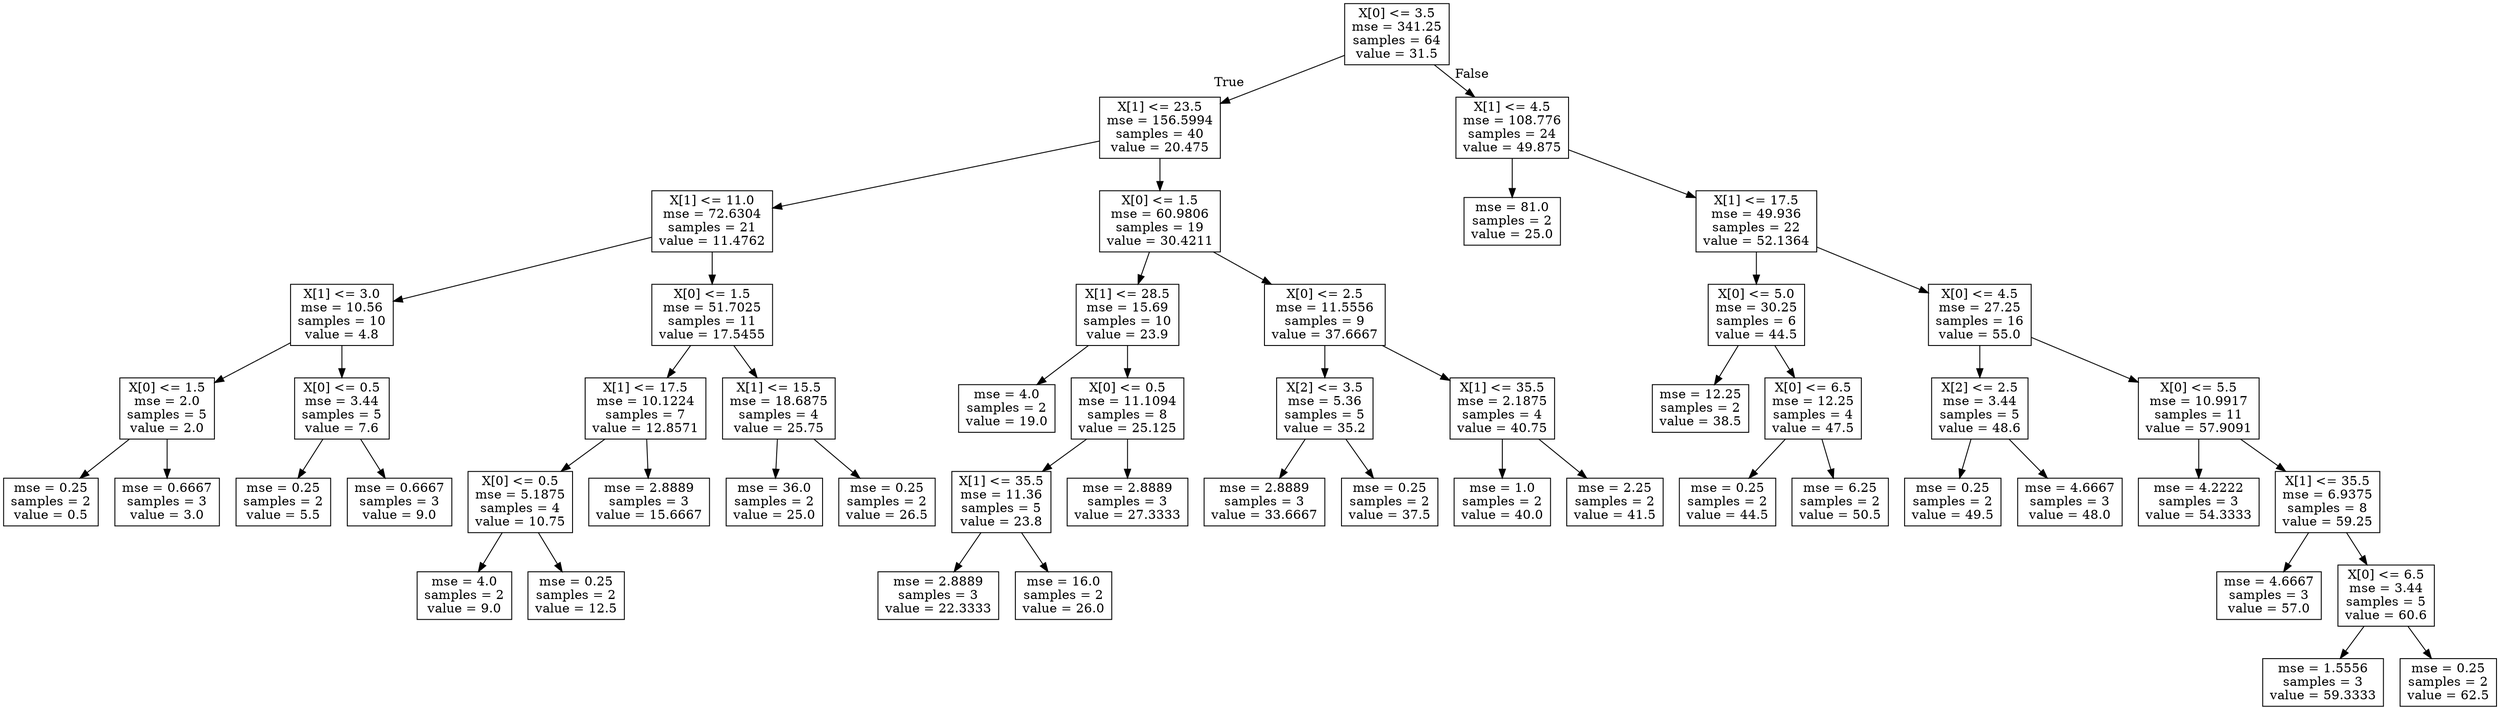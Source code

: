 digraph Tree {
node [shape=box] ;
0 [label="X[0] <= 3.5\nmse = 341.25\nsamples = 64\nvalue = 31.5"] ;
1 [label="X[1] <= 23.5\nmse = 156.5994\nsamples = 40\nvalue = 20.475"] ;
0 -> 1 [labeldistance=2.5, labelangle=45, headlabel="True"] ;
2 [label="X[1] <= 11.0\nmse = 72.6304\nsamples = 21\nvalue = 11.4762"] ;
1 -> 2 ;
3 [label="X[1] <= 3.0\nmse = 10.56\nsamples = 10\nvalue = 4.8"] ;
2 -> 3 ;
4 [label="X[0] <= 1.5\nmse = 2.0\nsamples = 5\nvalue = 2.0"] ;
3 -> 4 ;
5 [label="mse = 0.25\nsamples = 2\nvalue = 0.5"] ;
4 -> 5 ;
6 [label="mse = 0.6667\nsamples = 3\nvalue = 3.0"] ;
4 -> 6 ;
7 [label="X[0] <= 0.5\nmse = 3.44\nsamples = 5\nvalue = 7.6"] ;
3 -> 7 ;
8 [label="mse = 0.25\nsamples = 2\nvalue = 5.5"] ;
7 -> 8 ;
9 [label="mse = 0.6667\nsamples = 3\nvalue = 9.0"] ;
7 -> 9 ;
10 [label="X[0] <= 1.5\nmse = 51.7025\nsamples = 11\nvalue = 17.5455"] ;
2 -> 10 ;
11 [label="X[1] <= 17.5\nmse = 10.1224\nsamples = 7\nvalue = 12.8571"] ;
10 -> 11 ;
12 [label="X[0] <= 0.5\nmse = 5.1875\nsamples = 4\nvalue = 10.75"] ;
11 -> 12 ;
13 [label="mse = 4.0\nsamples = 2\nvalue = 9.0"] ;
12 -> 13 ;
14 [label="mse = 0.25\nsamples = 2\nvalue = 12.5"] ;
12 -> 14 ;
15 [label="mse = 2.8889\nsamples = 3\nvalue = 15.6667"] ;
11 -> 15 ;
16 [label="X[1] <= 15.5\nmse = 18.6875\nsamples = 4\nvalue = 25.75"] ;
10 -> 16 ;
17 [label="mse = 36.0\nsamples = 2\nvalue = 25.0"] ;
16 -> 17 ;
18 [label="mse = 0.25\nsamples = 2\nvalue = 26.5"] ;
16 -> 18 ;
19 [label="X[0] <= 1.5\nmse = 60.9806\nsamples = 19\nvalue = 30.4211"] ;
1 -> 19 ;
20 [label="X[1] <= 28.5\nmse = 15.69\nsamples = 10\nvalue = 23.9"] ;
19 -> 20 ;
21 [label="mse = 4.0\nsamples = 2\nvalue = 19.0"] ;
20 -> 21 ;
22 [label="X[0] <= 0.5\nmse = 11.1094\nsamples = 8\nvalue = 25.125"] ;
20 -> 22 ;
23 [label="X[1] <= 35.5\nmse = 11.36\nsamples = 5\nvalue = 23.8"] ;
22 -> 23 ;
24 [label="mse = 2.8889\nsamples = 3\nvalue = 22.3333"] ;
23 -> 24 ;
25 [label="mse = 16.0\nsamples = 2\nvalue = 26.0"] ;
23 -> 25 ;
26 [label="mse = 2.8889\nsamples = 3\nvalue = 27.3333"] ;
22 -> 26 ;
27 [label="X[0] <= 2.5\nmse = 11.5556\nsamples = 9\nvalue = 37.6667"] ;
19 -> 27 ;
28 [label="X[2] <= 3.5\nmse = 5.36\nsamples = 5\nvalue = 35.2"] ;
27 -> 28 ;
29 [label="mse = 2.8889\nsamples = 3\nvalue = 33.6667"] ;
28 -> 29 ;
30 [label="mse = 0.25\nsamples = 2\nvalue = 37.5"] ;
28 -> 30 ;
31 [label="X[1] <= 35.5\nmse = 2.1875\nsamples = 4\nvalue = 40.75"] ;
27 -> 31 ;
32 [label="mse = 1.0\nsamples = 2\nvalue = 40.0"] ;
31 -> 32 ;
33 [label="mse = 2.25\nsamples = 2\nvalue = 41.5"] ;
31 -> 33 ;
34 [label="X[1] <= 4.5\nmse = 108.776\nsamples = 24\nvalue = 49.875"] ;
0 -> 34 [labeldistance=2.5, labelangle=-45, headlabel="False"] ;
35 [label="mse = 81.0\nsamples = 2\nvalue = 25.0"] ;
34 -> 35 ;
36 [label="X[1] <= 17.5\nmse = 49.936\nsamples = 22\nvalue = 52.1364"] ;
34 -> 36 ;
37 [label="X[0] <= 5.0\nmse = 30.25\nsamples = 6\nvalue = 44.5"] ;
36 -> 37 ;
38 [label="mse = 12.25\nsamples = 2\nvalue = 38.5"] ;
37 -> 38 ;
39 [label="X[0] <= 6.5\nmse = 12.25\nsamples = 4\nvalue = 47.5"] ;
37 -> 39 ;
40 [label="mse = 0.25\nsamples = 2\nvalue = 44.5"] ;
39 -> 40 ;
41 [label="mse = 6.25\nsamples = 2\nvalue = 50.5"] ;
39 -> 41 ;
42 [label="X[0] <= 4.5\nmse = 27.25\nsamples = 16\nvalue = 55.0"] ;
36 -> 42 ;
43 [label="X[2] <= 2.5\nmse = 3.44\nsamples = 5\nvalue = 48.6"] ;
42 -> 43 ;
44 [label="mse = 0.25\nsamples = 2\nvalue = 49.5"] ;
43 -> 44 ;
45 [label="mse = 4.6667\nsamples = 3\nvalue = 48.0"] ;
43 -> 45 ;
46 [label="X[0] <= 5.5\nmse = 10.9917\nsamples = 11\nvalue = 57.9091"] ;
42 -> 46 ;
47 [label="mse = 4.2222\nsamples = 3\nvalue = 54.3333"] ;
46 -> 47 ;
48 [label="X[1] <= 35.5\nmse = 6.9375\nsamples = 8\nvalue = 59.25"] ;
46 -> 48 ;
49 [label="mse = 4.6667\nsamples = 3\nvalue = 57.0"] ;
48 -> 49 ;
50 [label="X[0] <= 6.5\nmse = 3.44\nsamples = 5\nvalue = 60.6"] ;
48 -> 50 ;
51 [label="mse = 1.5556\nsamples = 3\nvalue = 59.3333"] ;
50 -> 51 ;
52 [label="mse = 0.25\nsamples = 2\nvalue = 62.5"] ;
50 -> 52 ;
}